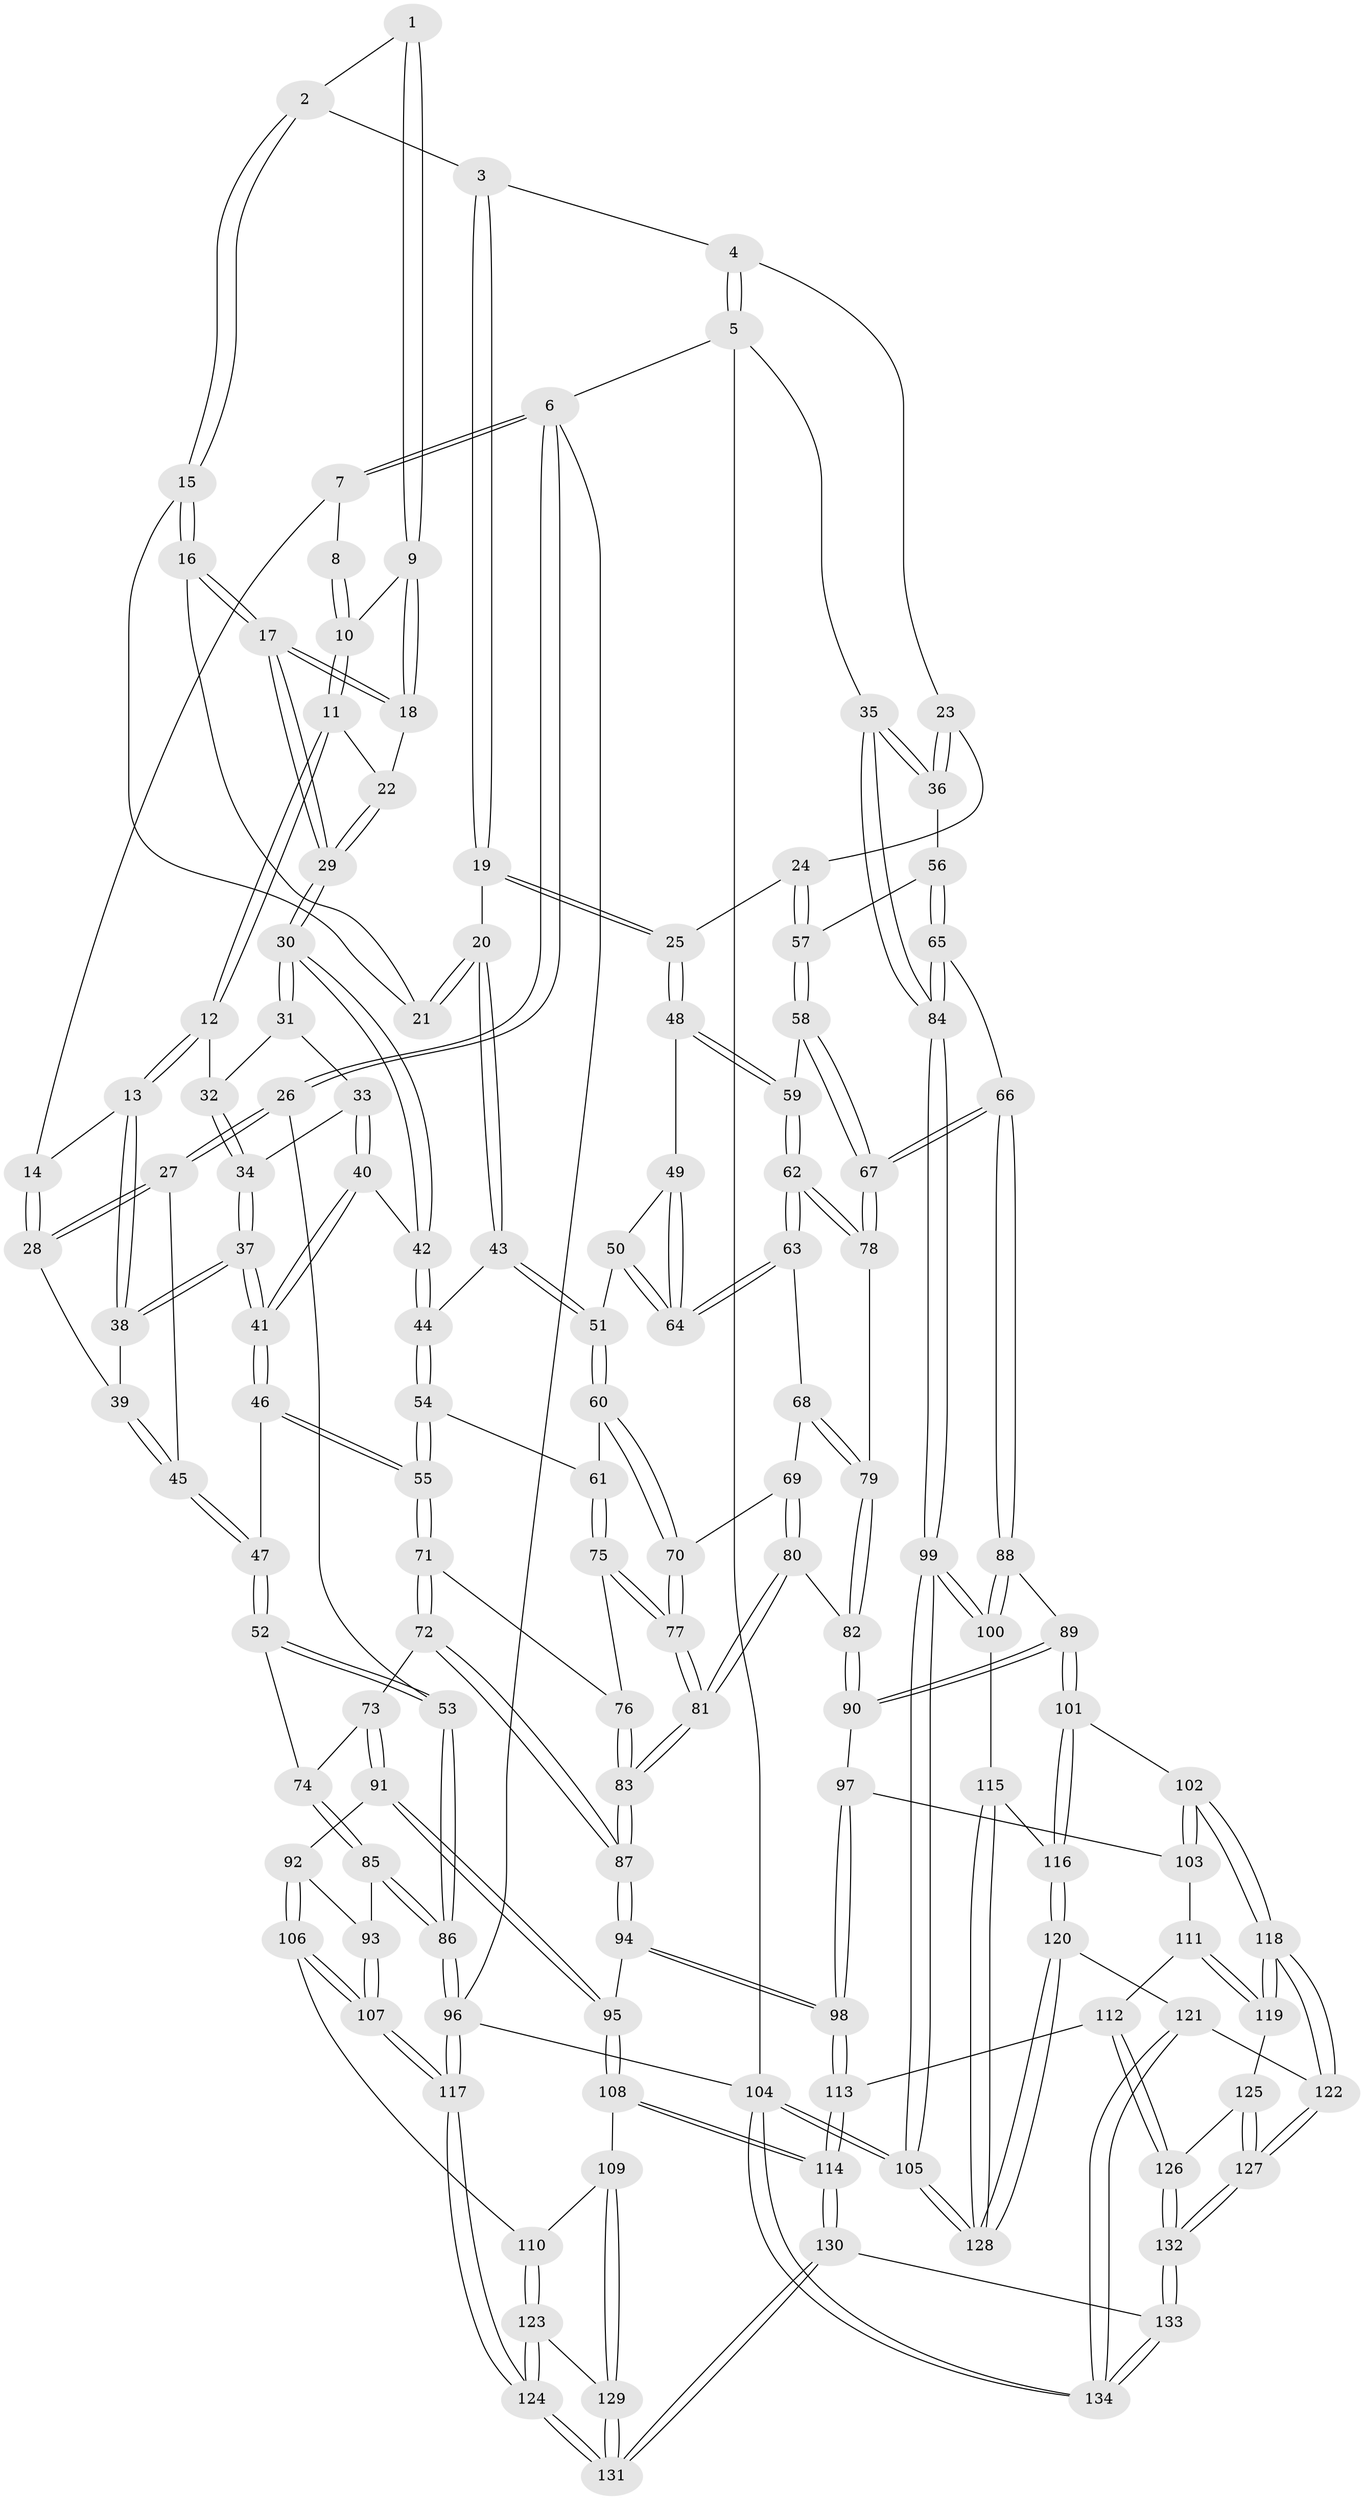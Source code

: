 // coarse degree distribution, {2: 0.07407407407407407, 3: 0.3148148148148148, 4: 0.48148148148148145, 5: 0.12962962962962962}
// Generated by graph-tools (version 1.1) at 2025/38/03/04/25 23:38:28]
// undirected, 134 vertices, 332 edges
graph export_dot {
  node [color=gray90,style=filled];
  1 [pos="+0.37172294946390677+0"];
  2 [pos="+0.5602948375206426+0"];
  3 [pos="+0.7902483560889667+0"];
  4 [pos="+0.9929868620379007+0"];
  5 [pos="+1+0"];
  6 [pos="+0+0"];
  7 [pos="+0.12878310010263982+0"];
  8 [pos="+0.16811597696188205+0"];
  9 [pos="+0.35186974132731696+0.042204370582190884"];
  10 [pos="+0.26335382085561193+0.04076871881057393"];
  11 [pos="+0.2333494413144788+0.10763942000392884"];
  12 [pos="+0.22570428097682302+0.11334609936514951"];
  13 [pos="+0.19034807386219232+0.1207960460119784"];
  14 [pos="+0.10971114148722443+0.04195881018801752"];
  15 [pos="+0.5480335186344005+0"];
  16 [pos="+0.43643831076488+0.1282092225833161"];
  17 [pos="+0.4308854690977968+0.13276825551209315"];
  18 [pos="+0.37444982640294683+0.0793185856916862"];
  19 [pos="+0.7059306077703857+0.19293464060324453"];
  20 [pos="+0.6897371920148264+0.18943363071513275"];
  21 [pos="+0.625522680864832+0.13426893800707368"];
  22 [pos="+0.2341200569239131+0.10769478981137229"];
  23 [pos="+0.8684992976406232+0.11040424830343873"];
  24 [pos="+0.7997740454823873+0.2151873065355258"];
  25 [pos="+0.7229826568597114+0.20646916072762486"];
  26 [pos="+0+0.15178279802174244"];
  27 [pos="+0+0.15660491701048784"];
  28 [pos="+0.002593672948070364+0.12461028095916911"];
  29 [pos="+0.4198119086709787+0.1678204252841308"];
  30 [pos="+0.4195511678590471+0.16973239120444822"];
  31 [pos="+0.2757940922280905+0.15910224547523344"];
  32 [pos="+0.2432254737805575+0.13558181344643908"];
  33 [pos="+0.30244918057741255+0.20679217084596332"];
  34 [pos="+0.2657819216421572+0.20766858442600486"];
  35 [pos="+1+0.21477507411612606"];
  36 [pos="+1+0.21580806558211554"];
  37 [pos="+0.21449894661005472+0.24950453196991984"];
  38 [pos="+0.16814278213957884+0.18421946057309185"];
  39 [pos="+0.12481376429762812+0.20228376485671495"];
  40 [pos="+0.3706701550302511+0.23090489549474183"];
  41 [pos="+0.223381440458721+0.2889392158266925"];
  42 [pos="+0.41650876320212105+0.22945780808252567"];
  43 [pos="+0.5234755360731504+0.27114561578923235"];
  44 [pos="+0.4249919292579016+0.24767322806785036"];
  45 [pos="+0.07869881443422062+0.2813494641798795"];
  46 [pos="+0.21839828886229423+0.30975029216233474"];
  47 [pos="+0.09602762176641598+0.35240374265866004"];
  48 [pos="+0.6855680941532771+0.32966232516021277"];
  49 [pos="+0.6782666696806237+0.3340086840335091"];
  50 [pos="+0.5743981436982847+0.3698211253867233"];
  51 [pos="+0.5676640066221279+0.3696516677778392"];
  52 [pos="+0.08224372462711568+0.38016921032217893"];
  53 [pos="+0+0.4085203417627194"];
  54 [pos="+0.3941817623582774+0.3462259505719747"];
  55 [pos="+0.29353134284587895+0.39141844921281954"];
  56 [pos="+0.9322496892234733+0.2890512930168703"];
  57 [pos="+0.8893651382020691+0.292097659615316"];
  58 [pos="+0.8731505867294552+0.345103075542785"];
  59 [pos="+0.743456416982076+0.443775299236541"];
  60 [pos="+0.5375843082213244+0.41126500131294963"];
  61 [pos="+0.4269417729352102+0.39211587453419405"];
  62 [pos="+0.7425589502534181+0.44798537668141825"];
  63 [pos="+0.6371530331417322+0.43716624403473037"];
  64 [pos="+0.636130215878927+0.43390967224414934"];
  65 [pos="+1+0.5635522427464368"];
  66 [pos="+0.9367201422907089+0.5743115259752208"];
  67 [pos="+0.9185569761564868+0.5457582495657343"];
  68 [pos="+0.6140143636412809+0.47158545299254007"];
  69 [pos="+0.5859043099176416+0.4738742281509838"];
  70 [pos="+0.5381776643350058+0.41491784888225897"];
  71 [pos="+0.2611341645964195+0.48715001927838253"];
  72 [pos="+0.23351419373987206+0.5217342636725897"];
  73 [pos="+0.23048805416100449+0.522636566745194"];
  74 [pos="+0.11990954705028005+0.4574643727381255"];
  75 [pos="+0.4270618372467511+0.4338605121636559"];
  76 [pos="+0.3752526078389435+0.4890853323314255"];
  77 [pos="+0.48118186538347135+0.5224333214653334"];
  78 [pos="+0.74276105524335+0.44956899379980214"];
  79 [pos="+0.6950360850160989+0.5590594888810244"];
  80 [pos="+0.5299759121598516+0.5806900626845105"];
  81 [pos="+0.4882507751372442+0.5953580398267694"];
  82 [pos="+0.6933491607381067+0.587797901050826"];
  83 [pos="+0.4740944141020703+0.6116568232629811"];
  84 [pos="+1+0.5631512268944777"];
  85 [pos="+0+0.6613445677651557"];
  86 [pos="+0+0.6823719097392338"];
  87 [pos="+0.4378646392692842+0.678976988512892"];
  88 [pos="+0.8327942024196061+0.6828953194591679"];
  89 [pos="+0.8086567773022502+0.6878982466195646"];
  90 [pos="+0.7303862704768206+0.641369451373427"];
  91 [pos="+0.14428808453321496+0.6837519112227678"];
  92 [pos="+0.13430249018422633+0.6893936832066554"];
  93 [pos="+0.12505350210113436+0.6893299594653557"];
  94 [pos="+0.4378369198262679+0.6828997805232581"];
  95 [pos="+0.3062278639573807+0.737374314509347"];
  96 [pos="+0+1"];
  97 [pos="+0.5820811094455781+0.726801023889603"];
  98 [pos="+0.4500599985246835+0.7016434883215461"];
  99 [pos="+1+0.760539418532955"];
  100 [pos="+0.8952501123263021+0.7526232786518299"];
  101 [pos="+0.7634567941493953+0.778431610710667"];
  102 [pos="+0.7408745985748181+0.7971845957965833"];
  103 [pos="+0.6206656916161147+0.7841154392001128"];
  104 [pos="+1+1"];
  105 [pos="+1+1"];
  106 [pos="+0.1687735155756546+0.825920770542539"];
  107 [pos="+0.04389325967180495+0.9243539603024813"];
  108 [pos="+0.2757347440095848+0.8441219850609264"];
  109 [pos="+0.23035965935629263+0.8548853943685754"];
  110 [pos="+0.1994161176072904+0.8463785267825235"];
  111 [pos="+0.5998675155024606+0.843346317469337"];
  112 [pos="+0.5173975814685045+0.8441914318829858"];
  113 [pos="+0.4603947402122261+0.8287802361276043"];
  114 [pos="+0.4031149153858459+0.9589115479610665"];
  115 [pos="+0.9331406871020597+0.8417330622881939"];
  116 [pos="+0.8116359425182382+0.863759533546503"];
  117 [pos="+0+1"];
  118 [pos="+0.6988922160307826+0.8831200426841757"];
  119 [pos="+0.6190776784301136+0.8677437385912724"];
  120 [pos="+0.8321010221151882+0.93187037976974"];
  121 [pos="+0.7926510503161834+0.9615218359271112"];
  122 [pos="+0.7025520058459608+0.9049201079220899"];
  123 [pos="+0.16898845667444615+0.9216160636643095"];
  124 [pos="+0+1"];
  125 [pos="+0.618763896043865+0.8683305121926878"];
  126 [pos="+0.5757606614767574+0.9177120545539652"];
  127 [pos="+0.6197419101801179+1"];
  128 [pos="+0.9868199625190476+0.9335796218854767"];
  129 [pos="+0.2272316381820149+0.9176226932506157"];
  130 [pos="+0.4083958806841202+1"];
  131 [pos="+0.2871481147935533+1"];
  132 [pos="+0.5520416468892964+1"];
  133 [pos="+0.5356723195677484+1"];
  134 [pos="+0.737584406396447+1"];
  1 -- 2;
  1 -- 9;
  1 -- 9;
  2 -- 3;
  2 -- 15;
  2 -- 15;
  3 -- 4;
  3 -- 19;
  3 -- 19;
  4 -- 5;
  4 -- 5;
  4 -- 23;
  5 -- 6;
  5 -- 35;
  5 -- 104;
  6 -- 7;
  6 -- 7;
  6 -- 26;
  6 -- 26;
  6 -- 96;
  7 -- 8;
  7 -- 14;
  8 -- 10;
  8 -- 10;
  9 -- 10;
  9 -- 18;
  9 -- 18;
  10 -- 11;
  10 -- 11;
  11 -- 12;
  11 -- 12;
  11 -- 22;
  12 -- 13;
  12 -- 13;
  12 -- 32;
  13 -- 14;
  13 -- 38;
  13 -- 38;
  14 -- 28;
  14 -- 28;
  15 -- 16;
  15 -- 16;
  15 -- 21;
  16 -- 17;
  16 -- 17;
  16 -- 21;
  17 -- 18;
  17 -- 18;
  17 -- 29;
  17 -- 29;
  18 -- 22;
  19 -- 20;
  19 -- 25;
  19 -- 25;
  20 -- 21;
  20 -- 21;
  20 -- 43;
  20 -- 43;
  22 -- 29;
  22 -- 29;
  23 -- 24;
  23 -- 36;
  23 -- 36;
  24 -- 25;
  24 -- 57;
  24 -- 57;
  25 -- 48;
  25 -- 48;
  26 -- 27;
  26 -- 27;
  26 -- 53;
  27 -- 28;
  27 -- 28;
  27 -- 45;
  28 -- 39;
  29 -- 30;
  29 -- 30;
  30 -- 31;
  30 -- 31;
  30 -- 42;
  30 -- 42;
  31 -- 32;
  31 -- 33;
  32 -- 34;
  32 -- 34;
  33 -- 34;
  33 -- 40;
  33 -- 40;
  34 -- 37;
  34 -- 37;
  35 -- 36;
  35 -- 36;
  35 -- 84;
  35 -- 84;
  36 -- 56;
  37 -- 38;
  37 -- 38;
  37 -- 41;
  37 -- 41;
  38 -- 39;
  39 -- 45;
  39 -- 45;
  40 -- 41;
  40 -- 41;
  40 -- 42;
  41 -- 46;
  41 -- 46;
  42 -- 44;
  42 -- 44;
  43 -- 44;
  43 -- 51;
  43 -- 51;
  44 -- 54;
  44 -- 54;
  45 -- 47;
  45 -- 47;
  46 -- 47;
  46 -- 55;
  46 -- 55;
  47 -- 52;
  47 -- 52;
  48 -- 49;
  48 -- 59;
  48 -- 59;
  49 -- 50;
  49 -- 64;
  49 -- 64;
  50 -- 51;
  50 -- 64;
  50 -- 64;
  51 -- 60;
  51 -- 60;
  52 -- 53;
  52 -- 53;
  52 -- 74;
  53 -- 86;
  53 -- 86;
  54 -- 55;
  54 -- 55;
  54 -- 61;
  55 -- 71;
  55 -- 71;
  56 -- 57;
  56 -- 65;
  56 -- 65;
  57 -- 58;
  57 -- 58;
  58 -- 59;
  58 -- 67;
  58 -- 67;
  59 -- 62;
  59 -- 62;
  60 -- 61;
  60 -- 70;
  60 -- 70;
  61 -- 75;
  61 -- 75;
  62 -- 63;
  62 -- 63;
  62 -- 78;
  62 -- 78;
  63 -- 64;
  63 -- 64;
  63 -- 68;
  65 -- 66;
  65 -- 84;
  65 -- 84;
  66 -- 67;
  66 -- 67;
  66 -- 88;
  66 -- 88;
  67 -- 78;
  67 -- 78;
  68 -- 69;
  68 -- 79;
  68 -- 79;
  69 -- 70;
  69 -- 80;
  69 -- 80;
  70 -- 77;
  70 -- 77;
  71 -- 72;
  71 -- 72;
  71 -- 76;
  72 -- 73;
  72 -- 87;
  72 -- 87;
  73 -- 74;
  73 -- 91;
  73 -- 91;
  74 -- 85;
  74 -- 85;
  75 -- 76;
  75 -- 77;
  75 -- 77;
  76 -- 83;
  76 -- 83;
  77 -- 81;
  77 -- 81;
  78 -- 79;
  79 -- 82;
  79 -- 82;
  80 -- 81;
  80 -- 81;
  80 -- 82;
  81 -- 83;
  81 -- 83;
  82 -- 90;
  82 -- 90;
  83 -- 87;
  83 -- 87;
  84 -- 99;
  84 -- 99;
  85 -- 86;
  85 -- 86;
  85 -- 93;
  86 -- 96;
  86 -- 96;
  87 -- 94;
  87 -- 94;
  88 -- 89;
  88 -- 100;
  88 -- 100;
  89 -- 90;
  89 -- 90;
  89 -- 101;
  89 -- 101;
  90 -- 97;
  91 -- 92;
  91 -- 95;
  91 -- 95;
  92 -- 93;
  92 -- 106;
  92 -- 106;
  93 -- 107;
  93 -- 107;
  94 -- 95;
  94 -- 98;
  94 -- 98;
  95 -- 108;
  95 -- 108;
  96 -- 117;
  96 -- 117;
  96 -- 104;
  97 -- 98;
  97 -- 98;
  97 -- 103;
  98 -- 113;
  98 -- 113;
  99 -- 100;
  99 -- 100;
  99 -- 105;
  99 -- 105;
  100 -- 115;
  101 -- 102;
  101 -- 116;
  101 -- 116;
  102 -- 103;
  102 -- 103;
  102 -- 118;
  102 -- 118;
  103 -- 111;
  104 -- 105;
  104 -- 105;
  104 -- 134;
  104 -- 134;
  105 -- 128;
  105 -- 128;
  106 -- 107;
  106 -- 107;
  106 -- 110;
  107 -- 117;
  107 -- 117;
  108 -- 109;
  108 -- 114;
  108 -- 114;
  109 -- 110;
  109 -- 129;
  109 -- 129;
  110 -- 123;
  110 -- 123;
  111 -- 112;
  111 -- 119;
  111 -- 119;
  112 -- 113;
  112 -- 126;
  112 -- 126;
  113 -- 114;
  113 -- 114;
  114 -- 130;
  114 -- 130;
  115 -- 116;
  115 -- 128;
  115 -- 128;
  116 -- 120;
  116 -- 120;
  117 -- 124;
  117 -- 124;
  118 -- 119;
  118 -- 119;
  118 -- 122;
  118 -- 122;
  119 -- 125;
  120 -- 121;
  120 -- 128;
  120 -- 128;
  121 -- 122;
  121 -- 134;
  121 -- 134;
  122 -- 127;
  122 -- 127;
  123 -- 124;
  123 -- 124;
  123 -- 129;
  124 -- 131;
  124 -- 131;
  125 -- 126;
  125 -- 127;
  125 -- 127;
  126 -- 132;
  126 -- 132;
  127 -- 132;
  127 -- 132;
  129 -- 131;
  129 -- 131;
  130 -- 131;
  130 -- 131;
  130 -- 133;
  132 -- 133;
  132 -- 133;
  133 -- 134;
  133 -- 134;
}
